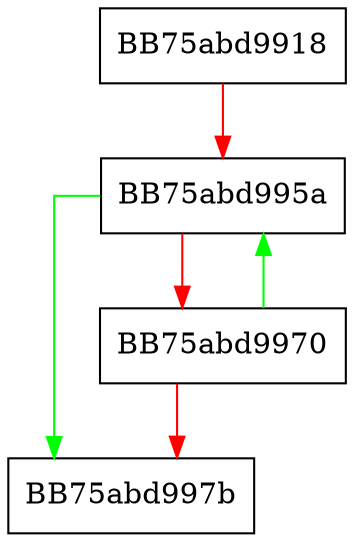 digraph build_bl_tree {
  node [shape="box"];
  graph [splines=ortho];
  BB75abd9918 -> BB75abd995a [color="red"];
  BB75abd995a -> BB75abd997b [color="green"];
  BB75abd995a -> BB75abd9970 [color="red"];
  BB75abd9970 -> BB75abd995a [color="green"];
  BB75abd9970 -> BB75abd997b [color="red"];
}